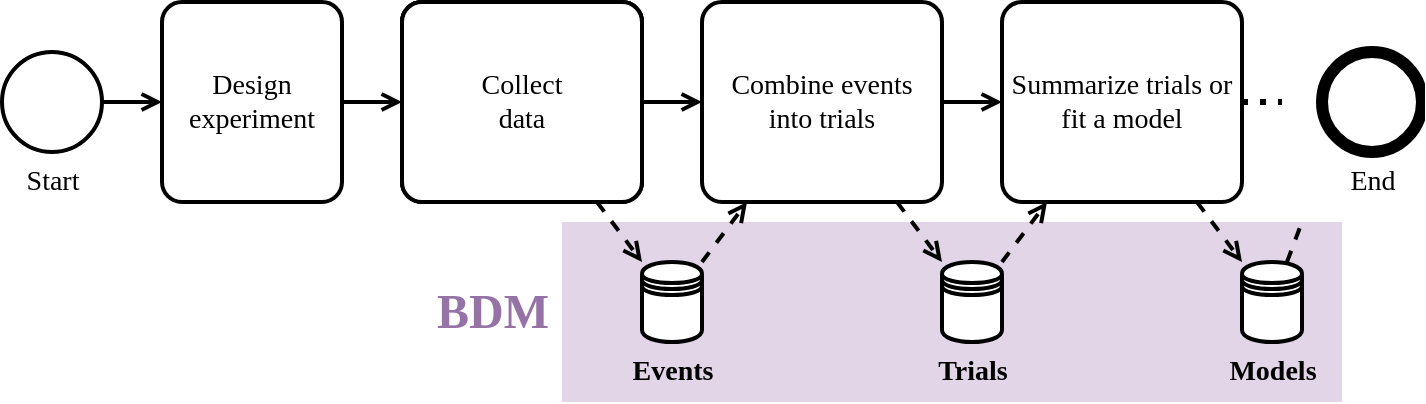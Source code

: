 <mxfile version="26.2.2">
  <diagram name="Page-1" id="hWbzQYgdbyvre5uAmrZb">
    <mxGraphModel dx="783" dy="699" grid="1" gridSize="10" guides="1" tooltips="1" connect="1" arrows="1" fold="1" page="1" pageScale="1" pageWidth="1169" pageHeight="827" math="0" shadow="0">
      <root>
        <mxCell id="0" />
        <mxCell id="1" parent="0" />
        <mxCell id="LXY7rBpoa8wY8B7ite5v-85" value="" style="rounded=0;whiteSpace=wrap;html=1;dashed=1;fillColor=#e1d5e7;strokeColor=none;" parent="1" vertex="1">
          <mxGeometry x="580" y="510" width="390" height="90" as="geometry" />
        </mxCell>
        <mxCell id="LXY7rBpoa8wY8B7ite5v-45" style="edgeStyle=orthogonalEdgeStyle;rounded=0;orthogonalLoop=1;jettySize=auto;html=1;endArrow=open;endFill=0;fontFamily=IBM Plex Sans;fontSource=https%3A%2F%2Ffonts.googleapis.com%2Fcss%3Ffamily%3DIBM%2BPlex%2BSans;fontSize=14;strokeWidth=2;" parent="1" source="LXY7rBpoa8wY8B7ite5v-36" target="LXY7rBpoa8wY8B7ite5v-44" edge="1">
          <mxGeometry relative="1" as="geometry" />
        </mxCell>
        <mxCell id="LXY7rBpoa8wY8B7ite5v-36" value="Start" style="points=[[0.145,0.145,0],[0.5,0,0],[0.855,0.145,0],[1,0.5,0],[0.855,0.855,0],[0.5,1,0],[0.145,0.855,0],[0,0.5,0]];shape=mxgraph.bpmn.event;html=1;verticalLabelPosition=bottom;labelBackgroundColor=#ffffff;verticalAlign=top;align=center;perimeter=ellipsePerimeter;outlineConnect=0;aspect=fixed;outline=standard;symbol=general;fontFamily=IBM Plex Sans;fontSource=https%3A%2F%2Ffonts.googleapis.com%2Fcss%3Ffamily%3DIBM%2BPlex%2BSans;fontSize=14;strokeWidth=2;" parent="1" vertex="1">
          <mxGeometry x="300" y="425" width="50" height="50" as="geometry" />
        </mxCell>
        <mxCell id="LXY7rBpoa8wY8B7ite5v-39" value="End" style="points=[[0.145,0.145,0],[0.5,0,0],[0.855,0.145,0],[1,0.5,0],[0.855,0.855,0],[0.5,1,0],[0.145,0.855,0],[0,0.5,0]];shape=mxgraph.bpmn.event;html=1;verticalLabelPosition=bottom;labelBackgroundColor=#ffffff;verticalAlign=top;align=center;perimeter=ellipsePerimeter;outlineConnect=0;aspect=fixed;outline=end;symbol=terminate2;fontFamily=IBM Plex Sans;fontSource=https%3A%2F%2Ffonts.googleapis.com%2Fcss%3Ffamily%3DIBM%2BPlex%2BSans;fontSize=14;strokeWidth=2;" parent="1" vertex="1">
          <mxGeometry x="960" y="425" width="50" height="50" as="geometry" />
        </mxCell>
        <mxCell id="LXY7rBpoa8wY8B7ite5v-54" style="rounded=0;orthogonalLoop=1;jettySize=auto;html=1;endArrow=open;endFill=0;fontFamily=IBM Plex Sans;fontSource=https%3A%2F%2Ffonts.googleapis.com%2Fcss%3Ffamily%3DIBM%2BPlex%2BSans;fontSize=14;strokeWidth=2;" parent="1" source="LXY7rBpoa8wY8B7ite5v-40" target="LXY7rBpoa8wY8B7ite5v-55" edge="1">
          <mxGeometry relative="1" as="geometry">
            <mxPoint x="650" y="450" as="targetPoint" />
          </mxGeometry>
        </mxCell>
        <mxCell id="LXY7rBpoa8wY8B7ite5v-40" value="" style="rounded=1;whiteSpace=wrap;html=1;container=1;collapsible=0;absoluteArcSize=1;arcSize=20;childLayout=stackLayout;horizontal=1;horizontalStack=0;resizeParent=1;resizeParentMax=0;resizeLast=0;fontFamily=IBM Plex Sans;fontSource=https%3A%2F%2Ffonts.googleapis.com%2Fcss%3Ffamily%3DIBM%2BPlex%2BSans;fontSize=14;strokeWidth=2;" parent="1" vertex="1">
          <mxGeometry x="500" y="400" width="120" height="100" as="geometry" />
        </mxCell>
        <mxCell id="LXY7rBpoa8wY8B7ite5v-41" value="Subjects" style="whiteSpace=wrap;connectable=0;html=1;shape=mxgraph.basic.rect;size=10;rectStyle=rounded;bottomRightStyle=square;bottomLeftStyle=square;part=1;fontFamily=IBM Plex Sans;fontSource=https%3A%2F%2Ffonts.googleapis.com%2Fcss%3Ffamily%3DIBM%2BPlex%2BSans;fontSize=14;strokeWidth=2;" parent="LXY7rBpoa8wY8B7ite5v-40" vertex="1">
          <mxGeometry width="120" height="20" as="geometry" />
        </mxCell>
        <mxCell id="LXY7rBpoa8wY8B7ite5v-42" value="Complete activities" style="shape=mxgraph.bpmn.task;arcSize=0;taskMarker=abstract;part=1;isLoopMultiParallel=1;connectable=0;whiteSpace=wrap;html=1;fontFamily=IBM Plex Sans;fontSource=https%3A%2F%2Ffonts.googleapis.com%2Fcss%3Ffamily%3DIBM%2BPlex%2BSans;fontSize=14;strokeWidth=2;" parent="LXY7rBpoa8wY8B7ite5v-40" vertex="1">
          <mxGeometry y="20" width="120" height="60" as="geometry" />
        </mxCell>
        <mxCell id="LXY7rBpoa8wY8B7ite5v-43" value="Experiment" style="whiteSpace=wrap;connectable=0;html=1;shape=mxgraph.basic.rect;size=10;rectStyle=rounded;topRightStyle=square;topLeftStyle=square;fillColor=#C0C0C0;part=1;fontFamily=IBM Plex Sans;fontSource=https%3A%2F%2Ffonts.googleapis.com%2Fcss%3Ffamily%3DIBM%2BPlex%2BSans;fontSize=14;strokeWidth=2;" parent="LXY7rBpoa8wY8B7ite5v-40" vertex="1">
          <mxGeometry y="80" width="120" height="20" as="geometry" />
        </mxCell>
        <mxCell id="LXY7rBpoa8wY8B7ite5v-46" style="rounded=0;orthogonalLoop=1;jettySize=auto;html=1;endArrow=open;endFill=0;fontFamily=IBM Plex Sans;fontSource=https%3A%2F%2Ffonts.googleapis.com%2Fcss%3Ffamily%3DIBM%2BPlex%2BSans;fontSize=14;strokeWidth=2;" parent="1" source="LXY7rBpoa8wY8B7ite5v-44" target="LXY7rBpoa8wY8B7ite5v-40" edge="1">
          <mxGeometry relative="1" as="geometry" />
        </mxCell>
        <mxCell id="LXY7rBpoa8wY8B7ite5v-44" value="Design&lt;br&gt;experiment" style="points=[[0.25,0,0],[0.5,0,0],[0.75,0,0],[1,0.25,0],[1,0.5,0],[1,0.75,0],[0.75,1,0],[0.5,1,0],[0.25,1,0],[0,0.75,0],[0,0.5,0],[0,0.25,0]];shape=mxgraph.bpmn.task;whiteSpace=wrap;rectStyle=rounded;size=10;html=1;container=1;expand=0;collapsible=0;taskMarker=abstract;isLoopSub=0;fontFamily=IBM Plex Sans;fontSource=https%3A%2F%2Ffonts.googleapis.com%2Fcss%3Ffamily%3DIBM%2BPlex%2BSans;fontSize=14;strokeWidth=2;" parent="1" vertex="1">
          <mxGeometry x="380" y="400" width="90" height="100" as="geometry" />
        </mxCell>
        <mxCell id="LXY7rBpoa8wY8B7ite5v-58" style="rounded=0;orthogonalLoop=1;jettySize=auto;html=1;endArrow=open;endFill=0;fontFamily=IBM Plex Sans;fontSource=https%3A%2F%2Ffonts.googleapis.com%2Fcss%3Ffamily%3DIBM%2BPlex%2BSans;fontSize=14;strokeWidth=2;" parent="1" source="LXY7rBpoa8wY8B7ite5v-55" target="LXY7rBpoa8wY8B7ite5v-56" edge="1">
          <mxGeometry relative="1" as="geometry" />
        </mxCell>
        <mxCell id="LXY7rBpoa8wY8B7ite5v-55" value="Combine events&lt;br&gt;into trials" style="points=[[0.25,0,0],[0.5,0,0],[0.75,0,0],[1,0.25,0],[1,0.5,0],[1,0.75,0],[0.75,1,0],[0.5,1,0],[0.25,1,0],[0,0.75,0],[0,0.5,0],[0,0.25,0]];shape=mxgraph.bpmn.task;whiteSpace=wrap;rectStyle=rounded;size=10;html=1;container=1;expand=0;collapsible=0;taskMarker=abstract;fontFamily=IBM Plex Sans;fontSource=https%3A%2F%2Ffonts.googleapis.com%2Fcss%3Ffamily%3DIBM%2BPlex%2BSans;fontSize=14;strokeWidth=2;" parent="1" vertex="1">
          <mxGeometry x="650" y="400" width="120" height="100" as="geometry" />
        </mxCell>
        <mxCell id="LXY7rBpoa8wY8B7ite5v-69" style="edgeStyle=orthogonalEdgeStyle;rounded=0;orthogonalLoop=1;jettySize=auto;html=1;dashed=1;dashPattern=1 2;strokeWidth=3;endArrow=none;endFill=0;fontFamily=IBM Plex Sans;fontSource=https%3A%2F%2Ffonts.googleapis.com%2Fcss%3Ffamily%3DIBM%2BPlex%2BSans;fontSize=14;" parent="1" source="LXY7rBpoa8wY8B7ite5v-56" edge="1">
          <mxGeometry relative="1" as="geometry">
            <mxPoint x="940" y="450" as="targetPoint" />
          </mxGeometry>
        </mxCell>
        <mxCell id="LXY7rBpoa8wY8B7ite5v-56" value="Summarize trials or fit a model" style="points=[[0.25,0,0],[0.5,0,0],[0.75,0,0],[1,0.25,0],[1,0.5,0],[1,0.75,0],[0.75,1,0],[0.5,1,0],[0.25,1,0],[0,0.75,0],[0,0.5,0],[0,0.25,0]];shape=mxgraph.bpmn.task;whiteSpace=wrap;rectStyle=rounded;size=10;html=1;container=1;expand=0;collapsible=0;taskMarker=abstract;fontFamily=IBM Plex Sans;fontSource=https%3A%2F%2Ffonts.googleapis.com%2Fcss%3Ffamily%3DIBM%2BPlex%2BSans;fontSize=14;strokeWidth=2;" parent="1" vertex="1">
          <mxGeometry x="800" y="400" width="120" height="100" as="geometry" />
        </mxCell>
        <mxCell id="LXY7rBpoa8wY8B7ite5v-73" style="rounded=0;orthogonalLoop=1;jettySize=auto;html=1;endArrow=open;endFill=0;startArrow=none;startFill=0;fontFamily=IBM Plex Sans;fontSource=https%3A%2F%2Ffonts.googleapis.com%2Fcss%3Ffamily%3DIBM%2BPlex%2BSans;fontSize=14;dashed=1;strokeWidth=2;" parent="1" target="LXY7rBpoa8wY8B7ite5v-60" edge="1">
          <mxGeometry relative="1" as="geometry">
            <mxPoint x="597.5" y="500" as="sourcePoint" />
          </mxGeometry>
        </mxCell>
        <mxCell id="LXY7rBpoa8wY8B7ite5v-74" style="rounded=0;orthogonalLoop=1;jettySize=auto;html=1;endArrow=open;endFill=0;fontFamily=IBM Plex Sans;fontSource=https%3A%2F%2Ffonts.googleapis.com%2Fcss%3Ffamily%3DIBM%2BPlex%2BSans;fontSize=14;dashed=1;strokeWidth=2;" parent="1" source="LXY7rBpoa8wY8B7ite5v-60" target="LXY7rBpoa8wY8B7ite5v-55" edge="1">
          <mxGeometry relative="1" as="geometry" />
        </mxCell>
        <mxCell id="LXY7rBpoa8wY8B7ite5v-60" value="Events" style="shape=datastore;html=1;labelPosition=center;verticalLabelPosition=bottom;align=center;verticalAlign=top;fontFamily=IBM Plex Sans;fontSource=https%3A%2F%2Ffonts.googleapis.com%2Fcss%3Ffamily%3DIBM%2BPlex%2BSans;fontSize=14;fontStyle=1;strokeWidth=2;" parent="1" vertex="1">
          <mxGeometry x="620" y="530" width="30" height="40" as="geometry" />
        </mxCell>
        <mxCell id="LXY7rBpoa8wY8B7ite5v-71" style="rounded=0;orthogonalLoop=1;jettySize=auto;html=1;endArrow=open;endFill=0;startArrow=none;startFill=0;fontFamily=IBM Plex Sans;fontSource=https%3A%2F%2Ffonts.googleapis.com%2Fcss%3Ffamily%3DIBM%2BPlex%2BSans;fontSize=14;dashed=1;strokeWidth=2;" parent="1" source="LXY7rBpoa8wY8B7ite5v-63" target="LXY7rBpoa8wY8B7ite5v-56" edge="1">
          <mxGeometry relative="1" as="geometry" />
        </mxCell>
        <mxCell id="LXY7rBpoa8wY8B7ite5v-76" style="rounded=0;orthogonalLoop=1;jettySize=auto;html=1;endArrow=open;endFill=0;fontFamily=IBM Plex Sans;fontSource=https%3A%2F%2Ffonts.googleapis.com%2Fcss%3Ffamily%3DIBM%2BPlex%2BSans;fontSize=14;dashed=1;strokeWidth=2;" parent="1" source="LXY7rBpoa8wY8B7ite5v-55" target="LXY7rBpoa8wY8B7ite5v-63" edge="1">
          <mxGeometry relative="1" as="geometry" />
        </mxCell>
        <mxCell id="LXY7rBpoa8wY8B7ite5v-63" value="Trials" style="shape=datastore;html=1;labelPosition=center;verticalLabelPosition=bottom;align=center;verticalAlign=top;fontFamily=IBM Plex Sans;fontSource=https%3A%2F%2Ffonts.googleapis.com%2Fcss%3Ffamily%3DIBM%2BPlex%2BSans;fontSize=14;fontStyle=1;strokeWidth=2;" parent="1" vertex="1">
          <mxGeometry x="770" y="530" width="30" height="40" as="geometry" />
        </mxCell>
        <mxCell id="LXY7rBpoa8wY8B7ite5v-72" style="rounded=0;orthogonalLoop=1;jettySize=auto;html=1;startArrow=none;startFill=0;endArrow=open;endFill=0;fontFamily=IBM Plex Sans;fontSource=https%3A%2F%2Ffonts.googleapis.com%2Fcss%3Ffamily%3DIBM%2BPlex%2BSans;fontSize=14;dashed=1;strokeWidth=2;" parent="1" source="LXY7rBpoa8wY8B7ite5v-56" target="LXY7rBpoa8wY8B7ite5v-68" edge="1">
          <mxGeometry relative="1" as="geometry" />
        </mxCell>
        <mxCell id="LXY7rBpoa8wY8B7ite5v-77" style="rounded=0;orthogonalLoop=1;jettySize=auto;html=1;endArrow=none;endFill=0;dashed=1;strokeWidth=2;fontFamily=IBM Plex Sans;fontSource=https%3A%2F%2Ffonts.googleapis.com%2Fcss%3Ffamily%3DIBM%2BPlex%2BSans;fontSize=14;" parent="1" source="LXY7rBpoa8wY8B7ite5v-68" edge="1">
          <mxGeometry relative="1" as="geometry">
            <mxPoint x="950" y="510" as="targetPoint" />
          </mxGeometry>
        </mxCell>
        <mxCell id="LXY7rBpoa8wY8B7ite5v-68" value="Models" style="shape=datastore;html=1;labelPosition=center;verticalLabelPosition=bottom;align=center;verticalAlign=top;fontFamily=IBM Plex Sans;fontSource=https%3A%2F%2Ffonts.googleapis.com%2Fcss%3Ffamily%3DIBM%2BPlex%2BSans;fontSize=14;fontStyle=1;strokeWidth=2;" parent="1" vertex="1">
          <mxGeometry x="920" y="530" width="30" height="40" as="geometry" />
        </mxCell>
        <mxCell id="LXY7rBpoa8wY8B7ite5v-80" value="Collect&lt;br&gt;data" style="points=[[0.25,0,0],[0.5,0,0],[0.75,0,0],[1,0.25,0],[1,0.5,0],[1,0.75,0],[0.75,1,0],[0.5,1,0],[0.25,1,0],[0,0.75,0],[0,0.5,0],[0,0.25,0]];shape=mxgraph.bpmn.task;whiteSpace=wrap;rectStyle=rounded;size=10;html=1;container=1;expand=0;collapsible=0;taskMarker=abstract;fontFamily=IBM Plex Sans;fontSource=https%3A%2F%2Ffonts.googleapis.com%2Fcss%3Ffamily%3DIBM%2BPlex%2BSans;fontSize=14;strokeWidth=2;" parent="1" vertex="1">
          <mxGeometry x="500" y="400" width="120" height="100" as="geometry" />
        </mxCell>
        <mxCell id="LXY7rBpoa8wY8B7ite5v-86" value="BDM" style="text;html=1;align=center;verticalAlign=middle;resizable=0;points=[];autosize=1;strokeColor=none;fillColor=none;fontStyle=1;fontFamily=IBM Plex Sans;fontSource=https%3A%2F%2Ffonts.googleapis.com%2Fcss%3Ffamily%3DIBM%2BPlex%2BSans;fontSize=24;fontColor=#9673A6;" parent="1" vertex="1">
          <mxGeometry x="510" y="535" width="70" height="40" as="geometry" />
        </mxCell>
      </root>
    </mxGraphModel>
  </diagram>
</mxfile>
